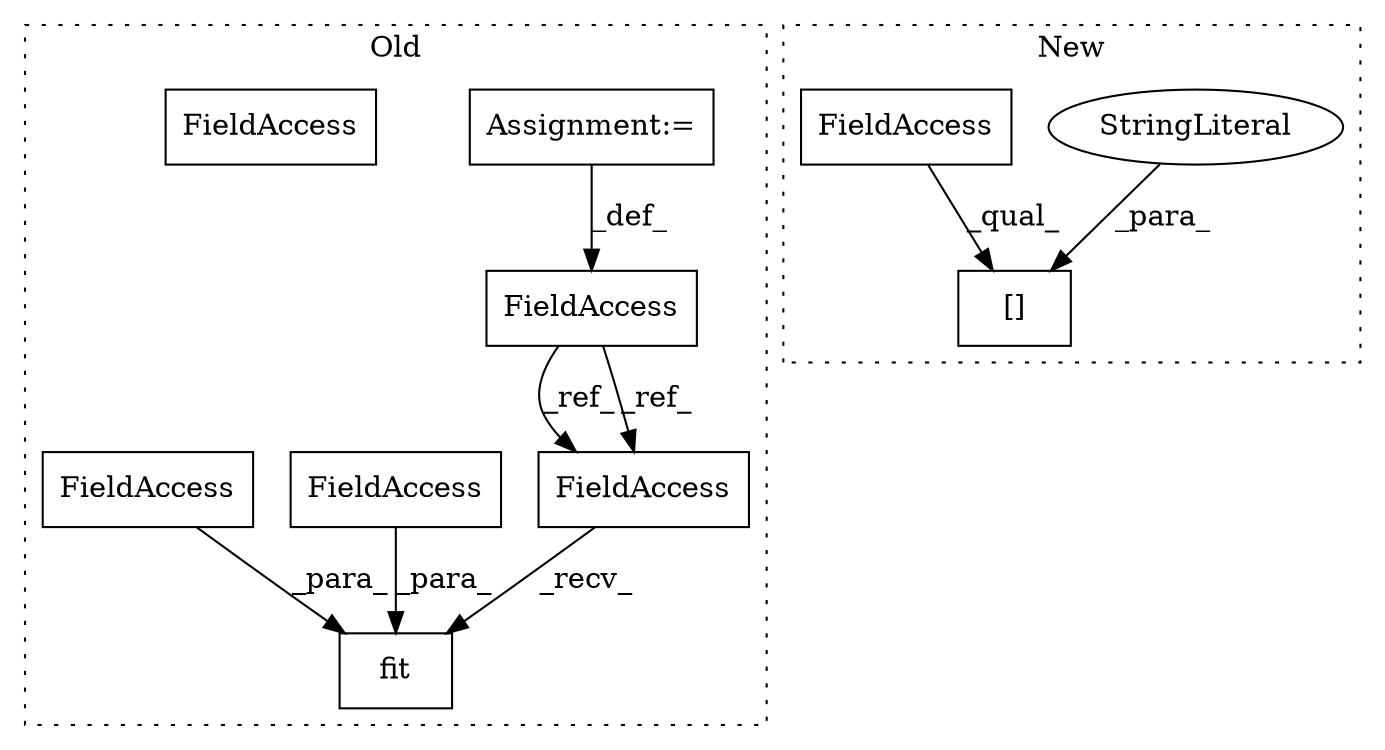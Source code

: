 digraph G {
subgraph cluster0 {
1 [label="fit" a="32" s="5012,5032" l="4,1" shape="box"];
3 [label="Assignment:=" a="7" s="4952" l="1" shape="box"];
4 [label="FieldAccess" a="22" s="5007" l="4" shape="box"];
5 [label="FieldAccess" a="22" s="4948" l="4" shape="box"];
7 [label="FieldAccess" a="22" s="5016" l="6" shape="box"];
8 [label="FieldAccess" a="22" s="5030" l="2" shape="box"];
10 [label="FieldAccess" a="22" s="5007" l="4" shape="box"];
label = "Old";
style="dotted";
}
subgraph cluster1 {
2 [label="[]" a="2" s="4108,4131" l="10,1" shape="box"];
6 [label="StringLiteral" a="45" s="4118" l="13" shape="ellipse"];
9 [label="FieldAccess" a="22" s="4108" l="4" shape="box"];
label = "New";
style="dotted";
}
3 -> 5 [label="_def_"];
5 -> 10 [label="_ref_"];
5 -> 10 [label="_ref_"];
6 -> 2 [label="_para_"];
7 -> 1 [label="_para_"];
8 -> 1 [label="_para_"];
9 -> 2 [label="_qual_"];
10 -> 1 [label="_recv_"];
}